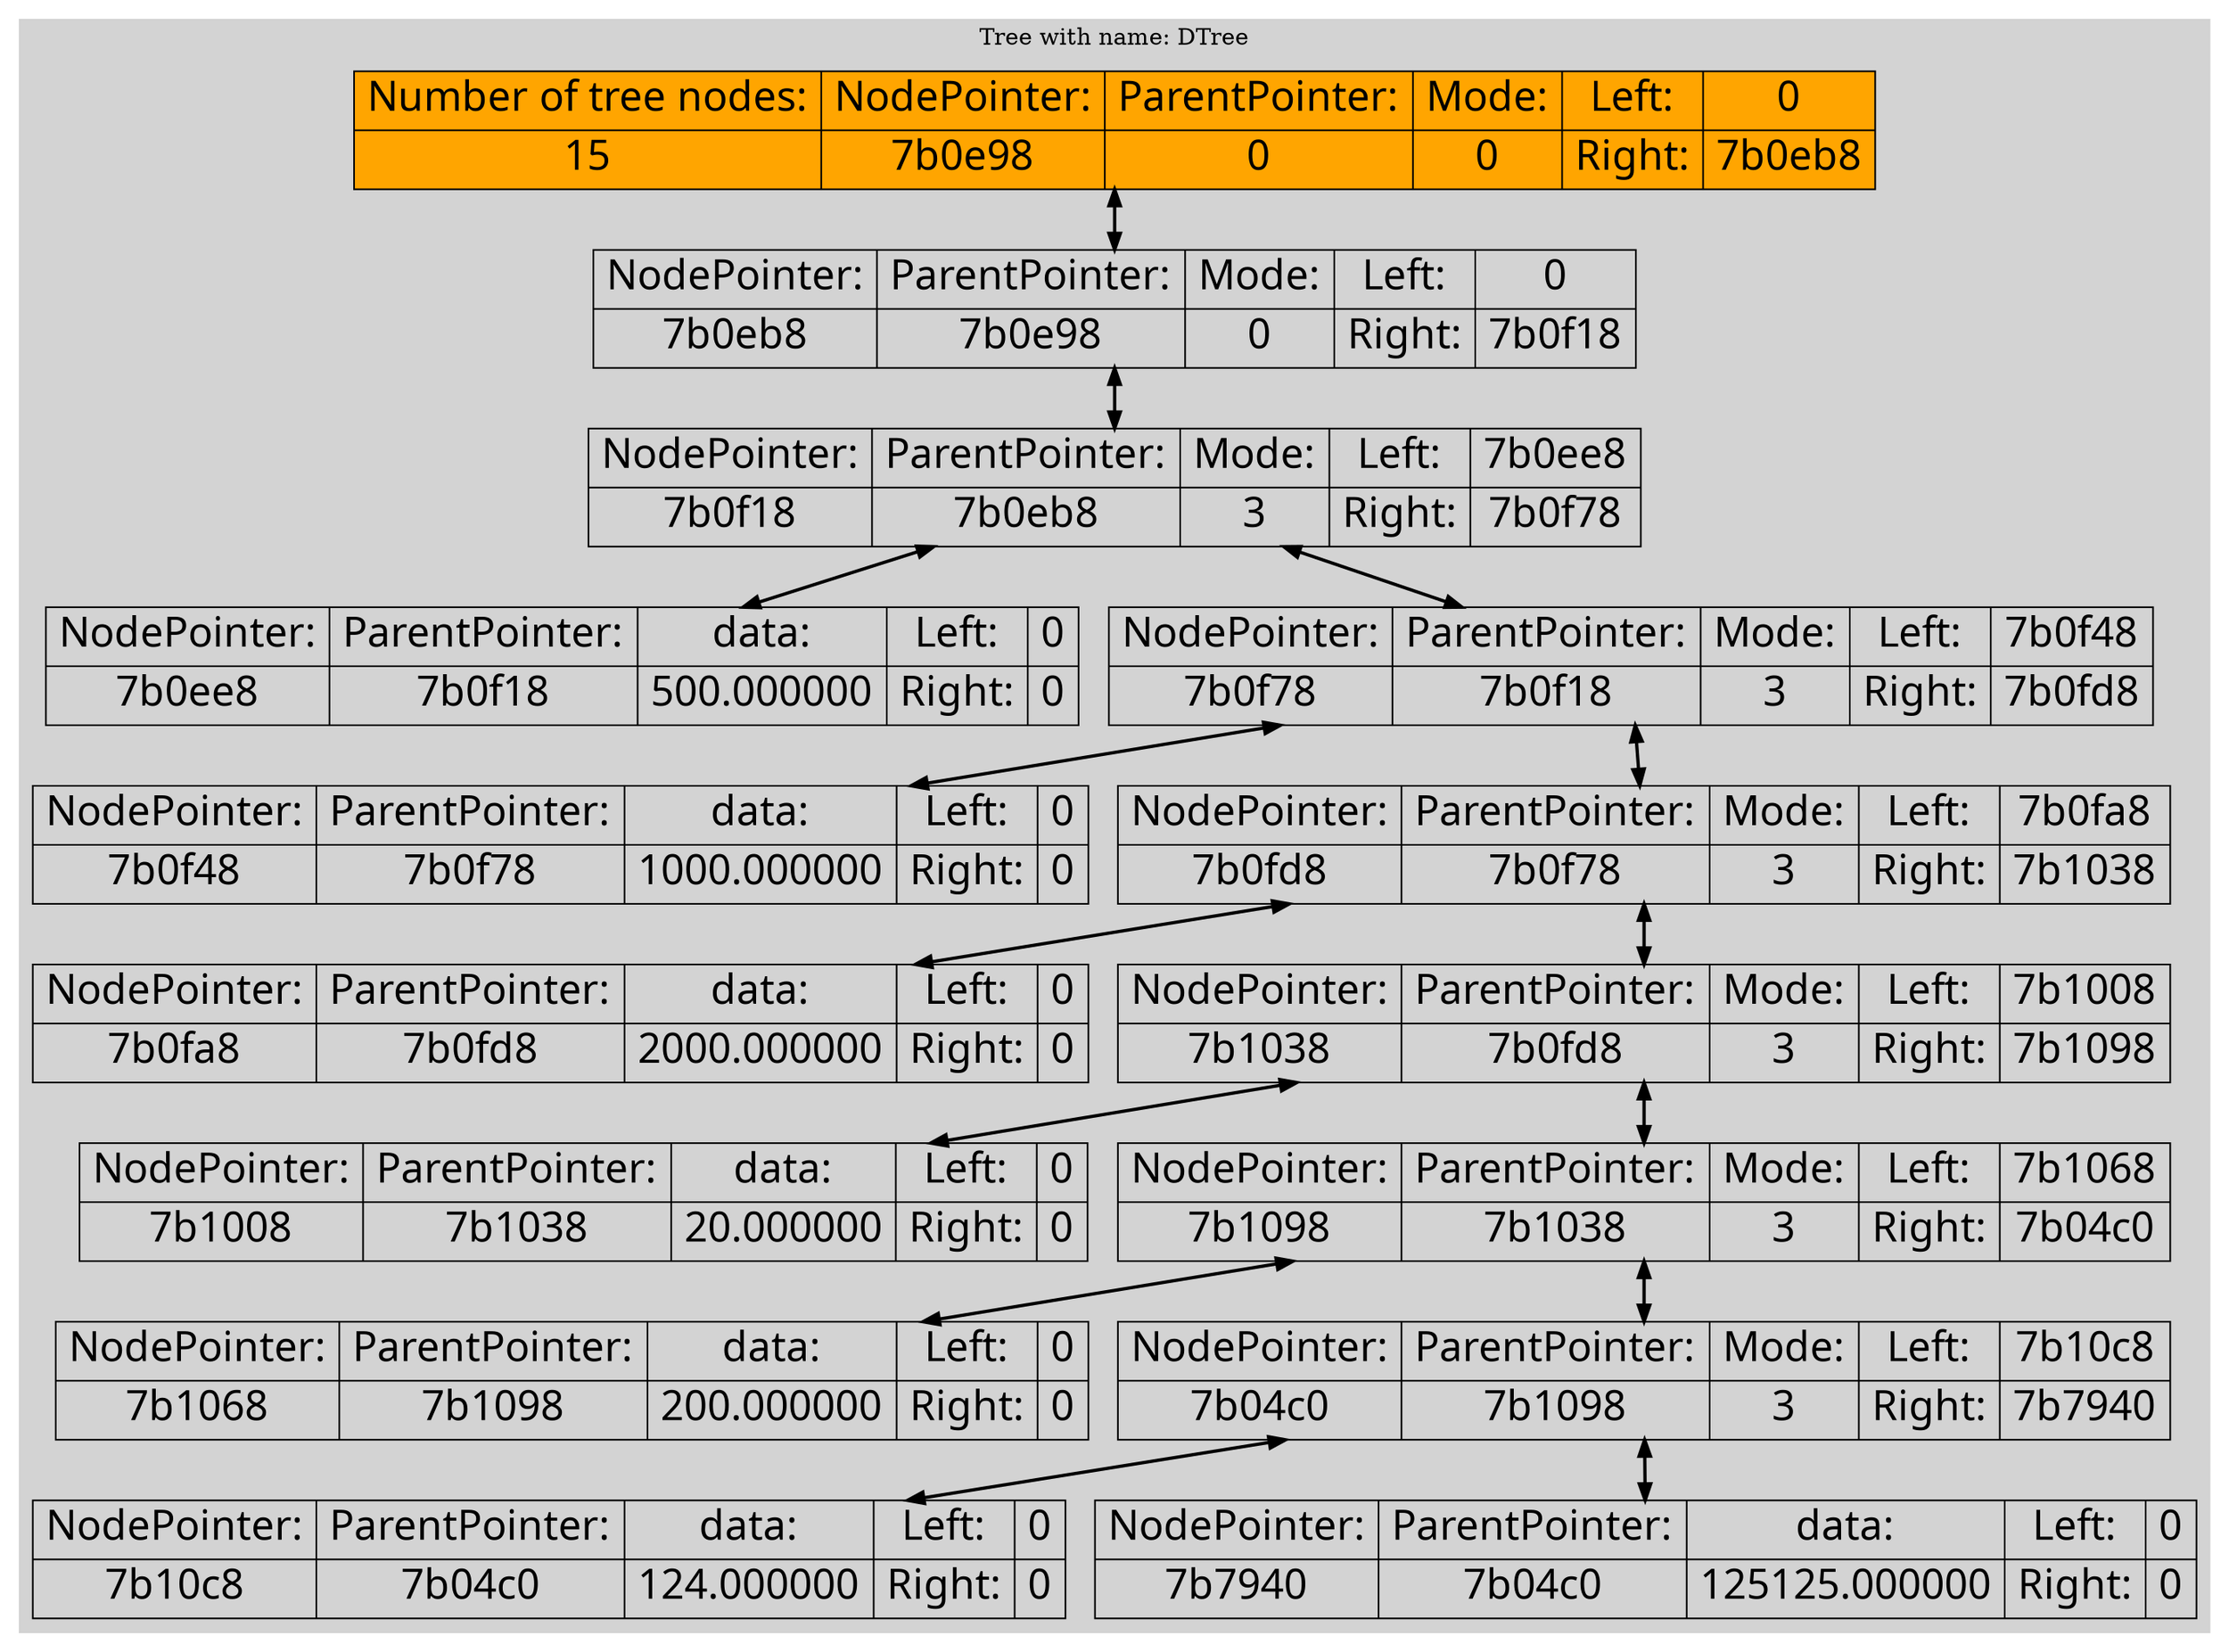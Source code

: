 digraph G{
node [fontname="Lobster", fontsize=25];
rankdir=HR;
subgraph clusterlist {
style=filled;
color=lightgrey;
8064664 [shape=record, label="{Number of tree nodes: | 15} | {NodePointer:  | 7b0e98} | {ParentPointer: | 0} | {Mode: | 0} | {Left: | Right:} | {0 | 7b0eb8}",style="filled",fillcolor="orange"];
8064664->8064696[dir="both";style="bold"];
8064696 [shape=record, label="{NodePointer:  | 7b0eb8} | {ParentPointer: | 7b0e98} | {Mode: | 0} | {Left: | Right:} | {0 | 7b0f18}",style="filled"];
8064696->8064792[dir="both";style="bold"];
8064792 [shape=record, label="{NodePointer:  | 7b0f18} | {ParentPointer: | 7b0eb8} | {Mode: | 3} | {Left: | Right:} | {7b0ee8 | 7b0f78}",style="filled"];
8064792->8064744[dir="both";style="bold"];
8064792->8064888[dir="both";style="bold"];
8064888 [shape=record, label="{NodePointer:  | 7b0f78} | {ParentPointer: | 7b0f18} | {Mode: | 3} | {Left: | Right:} | {7b0f48 | 7b0fd8}",style="filled"];
8064888->8064840[dir="both";style="bold"];
8064888->8064984[dir="both";style="bold"];
8064984 [shape=record, label="{NodePointer:  | 7b0fd8} | {ParentPointer: | 7b0f78} | {Mode: | 3} | {Left: | Right:} | {7b0fa8 | 7b1038}",style="filled"];
8064984->8064936[dir="both";style="bold"];
8064984->8065080[dir="both";style="bold"];
8065080 [shape=record, label="{NodePointer:  | 7b1038} | {ParentPointer: | 7b0fd8} | {Mode: | 3} | {Left: | Right:} | {7b1008 | 7b1098}",style="filled"];
8065080->8065032[dir="both";style="bold"];
8065080->8065176[dir="both";style="bold"];
8065176 [shape=record, label="{NodePointer:  | 7b1098} | {ParentPointer: | 7b1038} | {Mode: | 3} | {Left: | Right:} | {7b1068 | 7b04c0}",style="filled"];
8065176->8065128[dir="both";style="bold"];
8065176->8062144[dir="both";style="bold"];
8062144 [shape=record, label="{NodePointer:  | 7b04c0} | {ParentPointer: | 7b1098} | {Mode: | 3} | {Left: | Right:} | {7b10c8 | 7b7940}",style="filled"];
8062144->8065224[dir="both";style="bold"];
8062144->8091968[dir="both";style="bold"];
8091968 [shape=record, label="{NodePointer:  | 7b7940} | {ParentPointer: | 7b04c0} | {data: | 125125.000000} | {Left: | Right:} | {0 | 0}",style="filled"];
8065224 [shape=record, label="{NodePointer:  | 7b10c8} | {ParentPointer: | 7b04c0} | {data: | 124.000000} | {Left: | Right:} | {0 | 0}",style="filled"];
8065128 [shape=record, label="{NodePointer:  | 7b1068} | {ParentPointer: | 7b1098} | {data: | 200.000000} | {Left: | Right:} | {0 | 0}",style="filled"];
8065032 [shape=record, label="{NodePointer:  | 7b1008} | {ParentPointer: | 7b1038} | {data: | 20.000000} | {Left: | Right:} | {0 | 0}",style="filled"];
8064936 [shape=record, label="{NodePointer:  | 7b0fa8} | {ParentPointer: | 7b0fd8} | {data: | 2000.000000} | {Left: | Right:} | {0 | 0}",style="filled"];
8064840 [shape=record, label="{NodePointer:  | 7b0f48} | {ParentPointer: | 7b0f78} | {data: | 1000.000000} | {Left: | Right:} | {0 | 0}",style="filled"];
8064744 [shape=record, label="{NodePointer:  | 7b0ee8} | {ParentPointer: | 7b0f18} | {data: | 500.000000} | {Left: | Right:} | {0 | 0}",style="filled"];
label = "Tree with name: DTree"}
}
